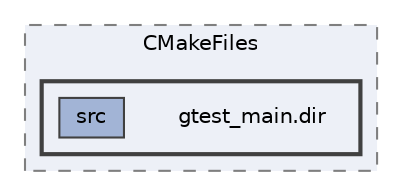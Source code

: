 digraph "/Users/yjack/GitHub/SimEvo/build/_deps/googletest-build/googletest/CMakeFiles/gtest_main.dir"
{
 // LATEX_PDF_SIZE
  bgcolor="transparent";
  edge [fontname=Helvetica,fontsize=10,labelfontname=Helvetica,labelfontsize=10];
  node [fontname=Helvetica,fontsize=10,shape=box,height=0.2,width=0.4];
  compound=true
  subgraph clusterdir_87ca077bb0b5be35bae01a871afbb0f7 {
    graph [ bgcolor="#edf0f7", pencolor="grey50", label="CMakeFiles", fontname=Helvetica,fontsize=10 style="filled,dashed", URL="dir_87ca077bb0b5be35bae01a871afbb0f7.html",tooltip=""]
  subgraph clusterdir_c3a9c827d9c8c6dbe9e973d9617859e9 {
    graph [ bgcolor="#edf0f7", pencolor="grey25", label="", fontname=Helvetica,fontsize=10 style="filled,bold", URL="dir_c3a9c827d9c8c6dbe9e973d9617859e9.html",tooltip=""]
    dir_c3a9c827d9c8c6dbe9e973d9617859e9 [shape=plaintext, label="gtest_main.dir"];
  dir_db7e7b3c4b7aef79aa62b04d1f9b5b96 [label="src", fillcolor="#a2b4d6", color="grey25", style="filled", URL="dir_db7e7b3c4b7aef79aa62b04d1f9b5b96.html",tooltip=""];
  }
  }
}
